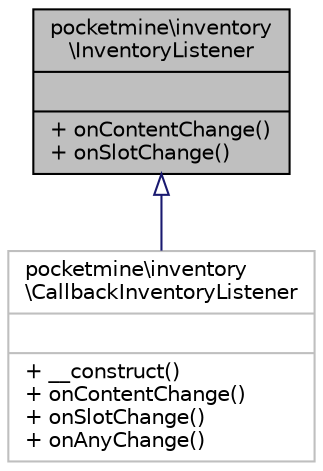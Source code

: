 digraph "pocketmine\inventory\InventoryListener"
{
 // INTERACTIVE_SVG=YES
 // LATEX_PDF_SIZE
  edge [fontname="Helvetica",fontsize="10",labelfontname="Helvetica",labelfontsize="10"];
  node [fontname="Helvetica",fontsize="10",shape=record];
  Node1 [label="{pocketmine\\inventory\l\\InventoryListener\n||+ onContentChange()\l+ onSlotChange()\l}",height=0.2,width=0.4,color="black", fillcolor="grey75", style="filled", fontcolor="black",tooltip=" "];
  Node1 -> Node2 [dir="back",color="midnightblue",fontsize="10",style="solid",arrowtail="onormal",fontname="Helvetica"];
  Node2 [label="{pocketmine\\inventory\l\\CallbackInventoryListener\n||+ __construct()\l+ onContentChange()\l+ onSlotChange()\l+ onAnyChange()\l}",height=0.2,width=0.4,color="grey75", fillcolor="white", style="filled",URL="$da/d3b/classpocketmine_1_1inventory_1_1_callback_inventory_listener.html",tooltip=" "];
}
